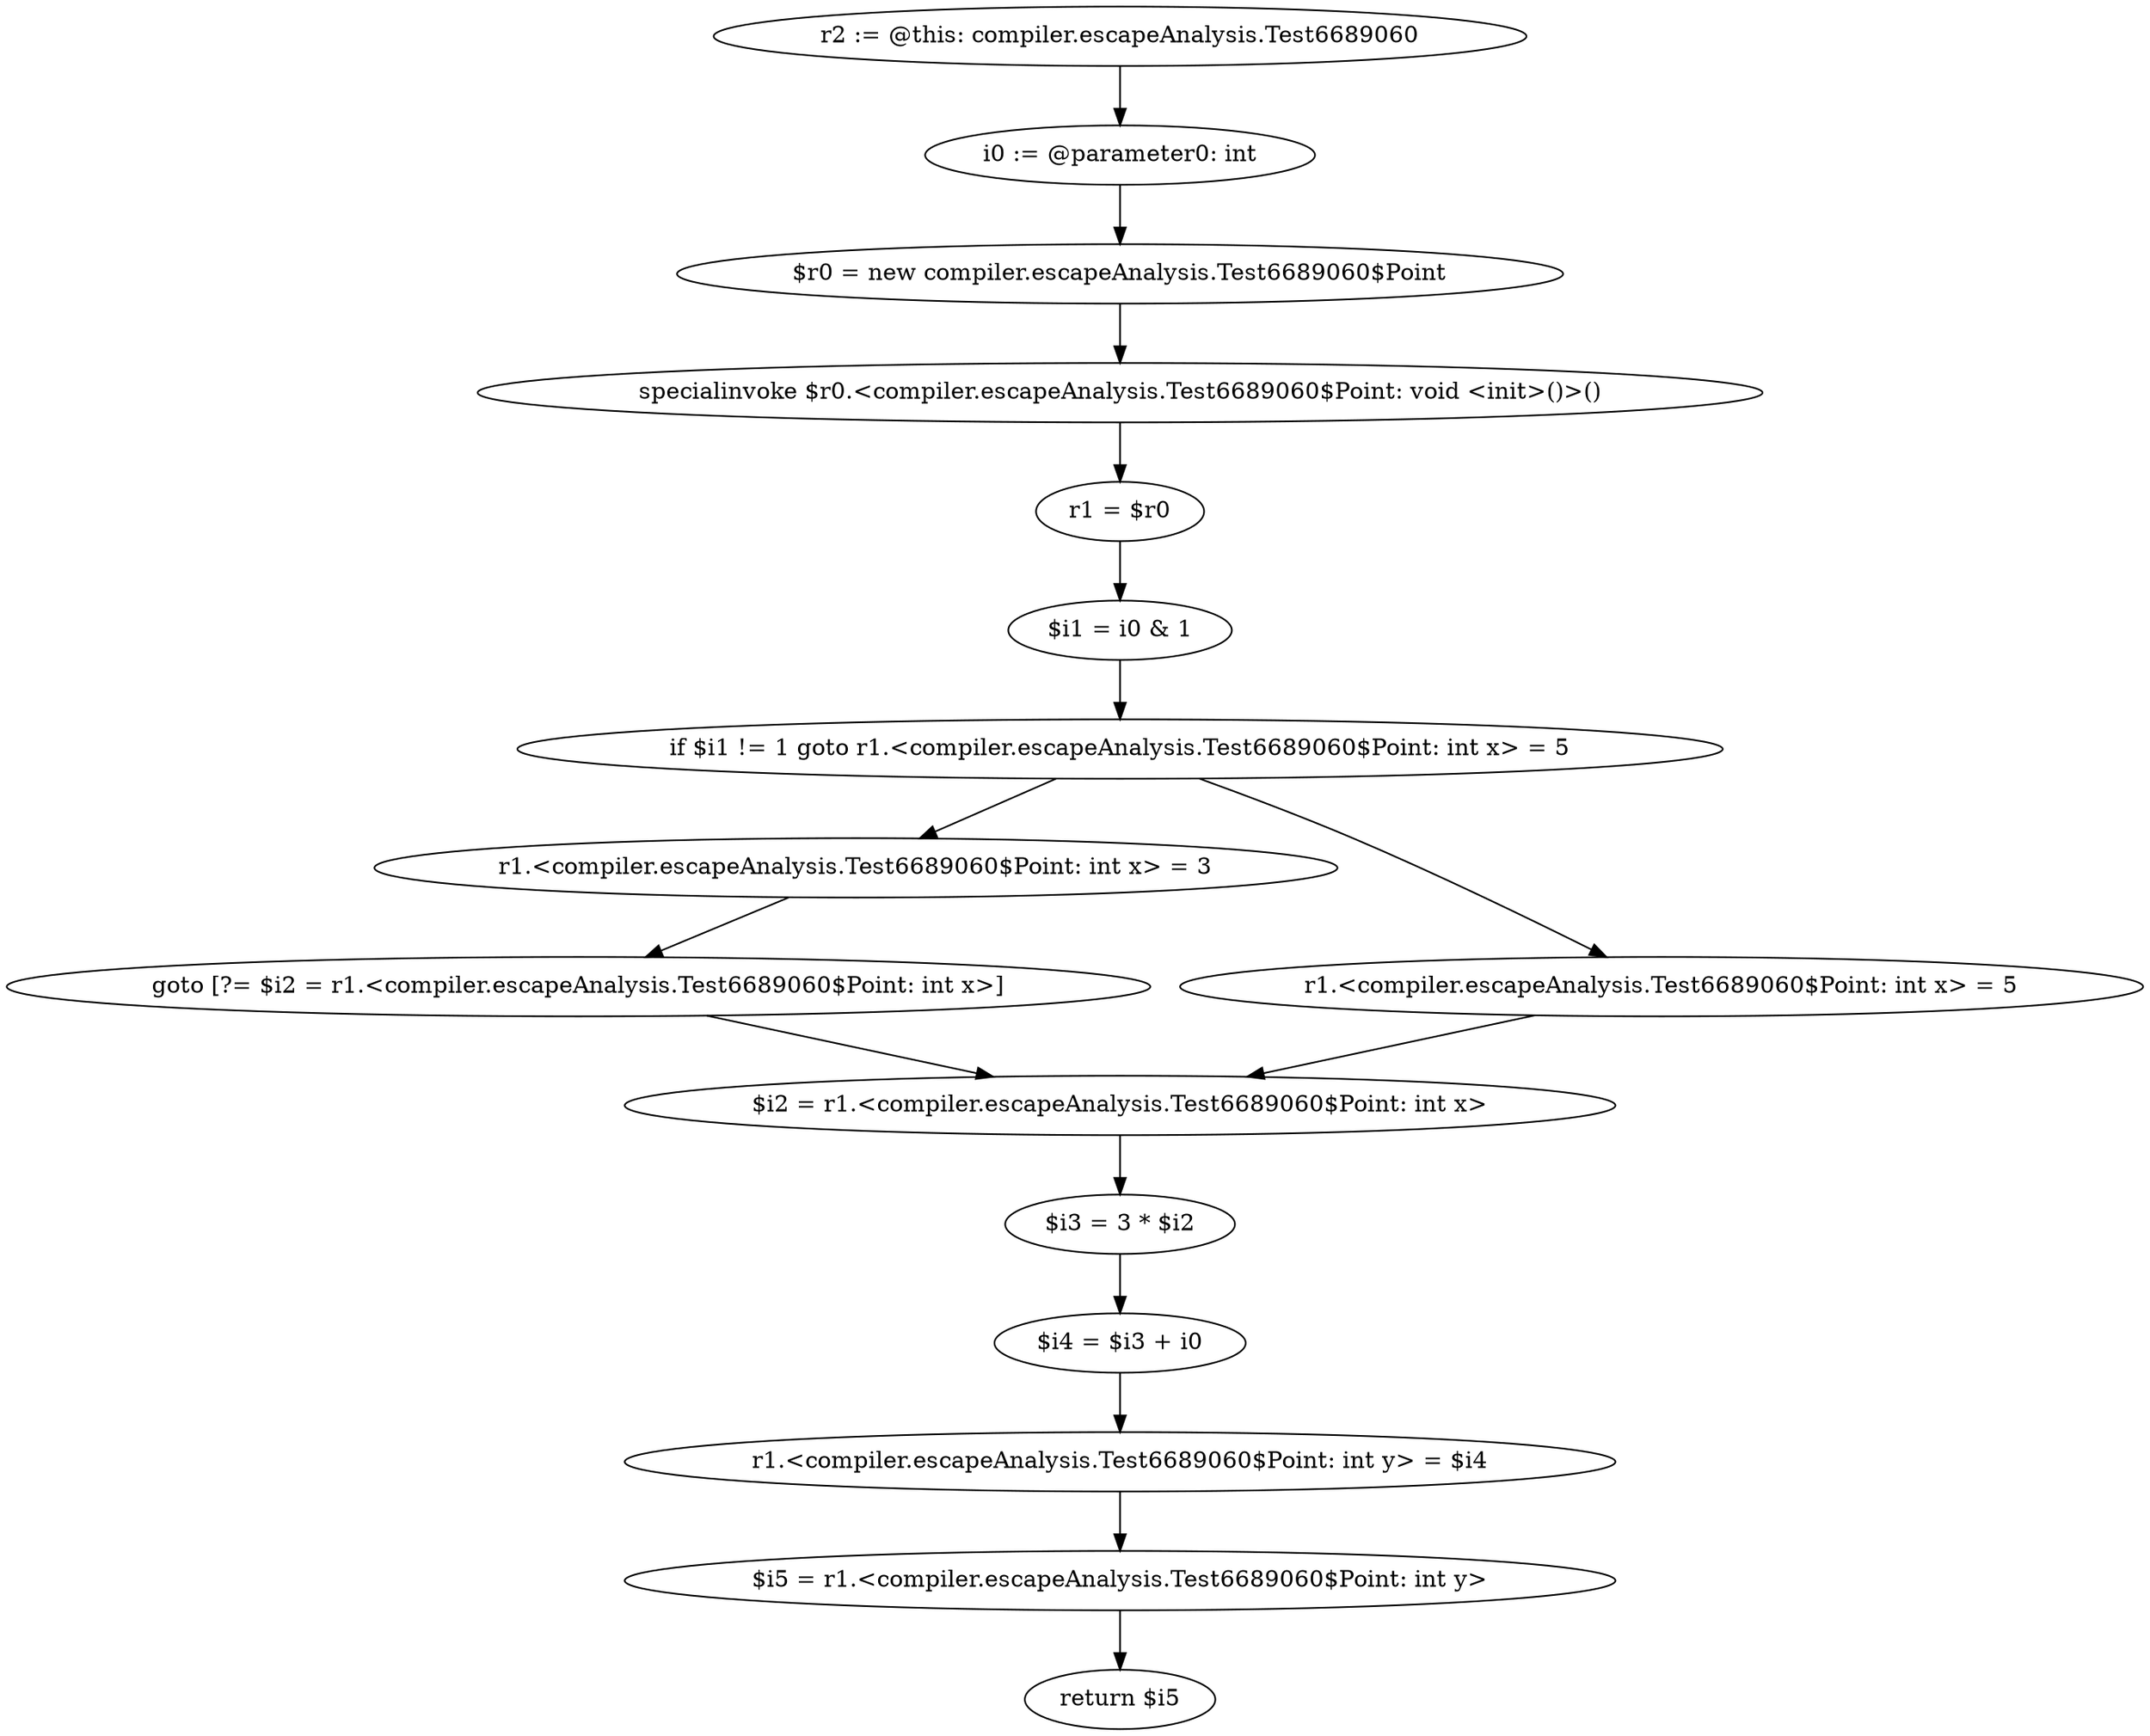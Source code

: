 digraph "unitGraph" {
    "r2 := @this: compiler.escapeAnalysis.Test6689060"
    "i0 := @parameter0: int"
    "$r0 = new compiler.escapeAnalysis.Test6689060$Point"
    "specialinvoke $r0.<compiler.escapeAnalysis.Test6689060$Point: void <init>()>()"
    "r1 = $r0"
    "$i1 = i0 & 1"
    "if $i1 != 1 goto r1.<compiler.escapeAnalysis.Test6689060$Point: int x> = 5"
    "r1.<compiler.escapeAnalysis.Test6689060$Point: int x> = 3"
    "goto [?= $i2 = r1.<compiler.escapeAnalysis.Test6689060$Point: int x>]"
    "r1.<compiler.escapeAnalysis.Test6689060$Point: int x> = 5"
    "$i2 = r1.<compiler.escapeAnalysis.Test6689060$Point: int x>"
    "$i3 = 3 * $i2"
    "$i4 = $i3 + i0"
    "r1.<compiler.escapeAnalysis.Test6689060$Point: int y> = $i4"
    "$i5 = r1.<compiler.escapeAnalysis.Test6689060$Point: int y>"
    "return $i5"
    "r2 := @this: compiler.escapeAnalysis.Test6689060"->"i0 := @parameter0: int";
    "i0 := @parameter0: int"->"$r0 = new compiler.escapeAnalysis.Test6689060$Point";
    "$r0 = new compiler.escapeAnalysis.Test6689060$Point"->"specialinvoke $r0.<compiler.escapeAnalysis.Test6689060$Point: void <init>()>()";
    "specialinvoke $r0.<compiler.escapeAnalysis.Test6689060$Point: void <init>()>()"->"r1 = $r0";
    "r1 = $r0"->"$i1 = i0 & 1";
    "$i1 = i0 & 1"->"if $i1 != 1 goto r1.<compiler.escapeAnalysis.Test6689060$Point: int x> = 5";
    "if $i1 != 1 goto r1.<compiler.escapeAnalysis.Test6689060$Point: int x> = 5"->"r1.<compiler.escapeAnalysis.Test6689060$Point: int x> = 3";
    "if $i1 != 1 goto r1.<compiler.escapeAnalysis.Test6689060$Point: int x> = 5"->"r1.<compiler.escapeAnalysis.Test6689060$Point: int x> = 5";
    "r1.<compiler.escapeAnalysis.Test6689060$Point: int x> = 3"->"goto [?= $i2 = r1.<compiler.escapeAnalysis.Test6689060$Point: int x>]";
    "goto [?= $i2 = r1.<compiler.escapeAnalysis.Test6689060$Point: int x>]"->"$i2 = r1.<compiler.escapeAnalysis.Test6689060$Point: int x>";
    "r1.<compiler.escapeAnalysis.Test6689060$Point: int x> = 5"->"$i2 = r1.<compiler.escapeAnalysis.Test6689060$Point: int x>";
    "$i2 = r1.<compiler.escapeAnalysis.Test6689060$Point: int x>"->"$i3 = 3 * $i2";
    "$i3 = 3 * $i2"->"$i4 = $i3 + i0";
    "$i4 = $i3 + i0"->"r1.<compiler.escapeAnalysis.Test6689060$Point: int y> = $i4";
    "r1.<compiler.escapeAnalysis.Test6689060$Point: int y> = $i4"->"$i5 = r1.<compiler.escapeAnalysis.Test6689060$Point: int y>";
    "$i5 = r1.<compiler.escapeAnalysis.Test6689060$Point: int y>"->"return $i5";
}
